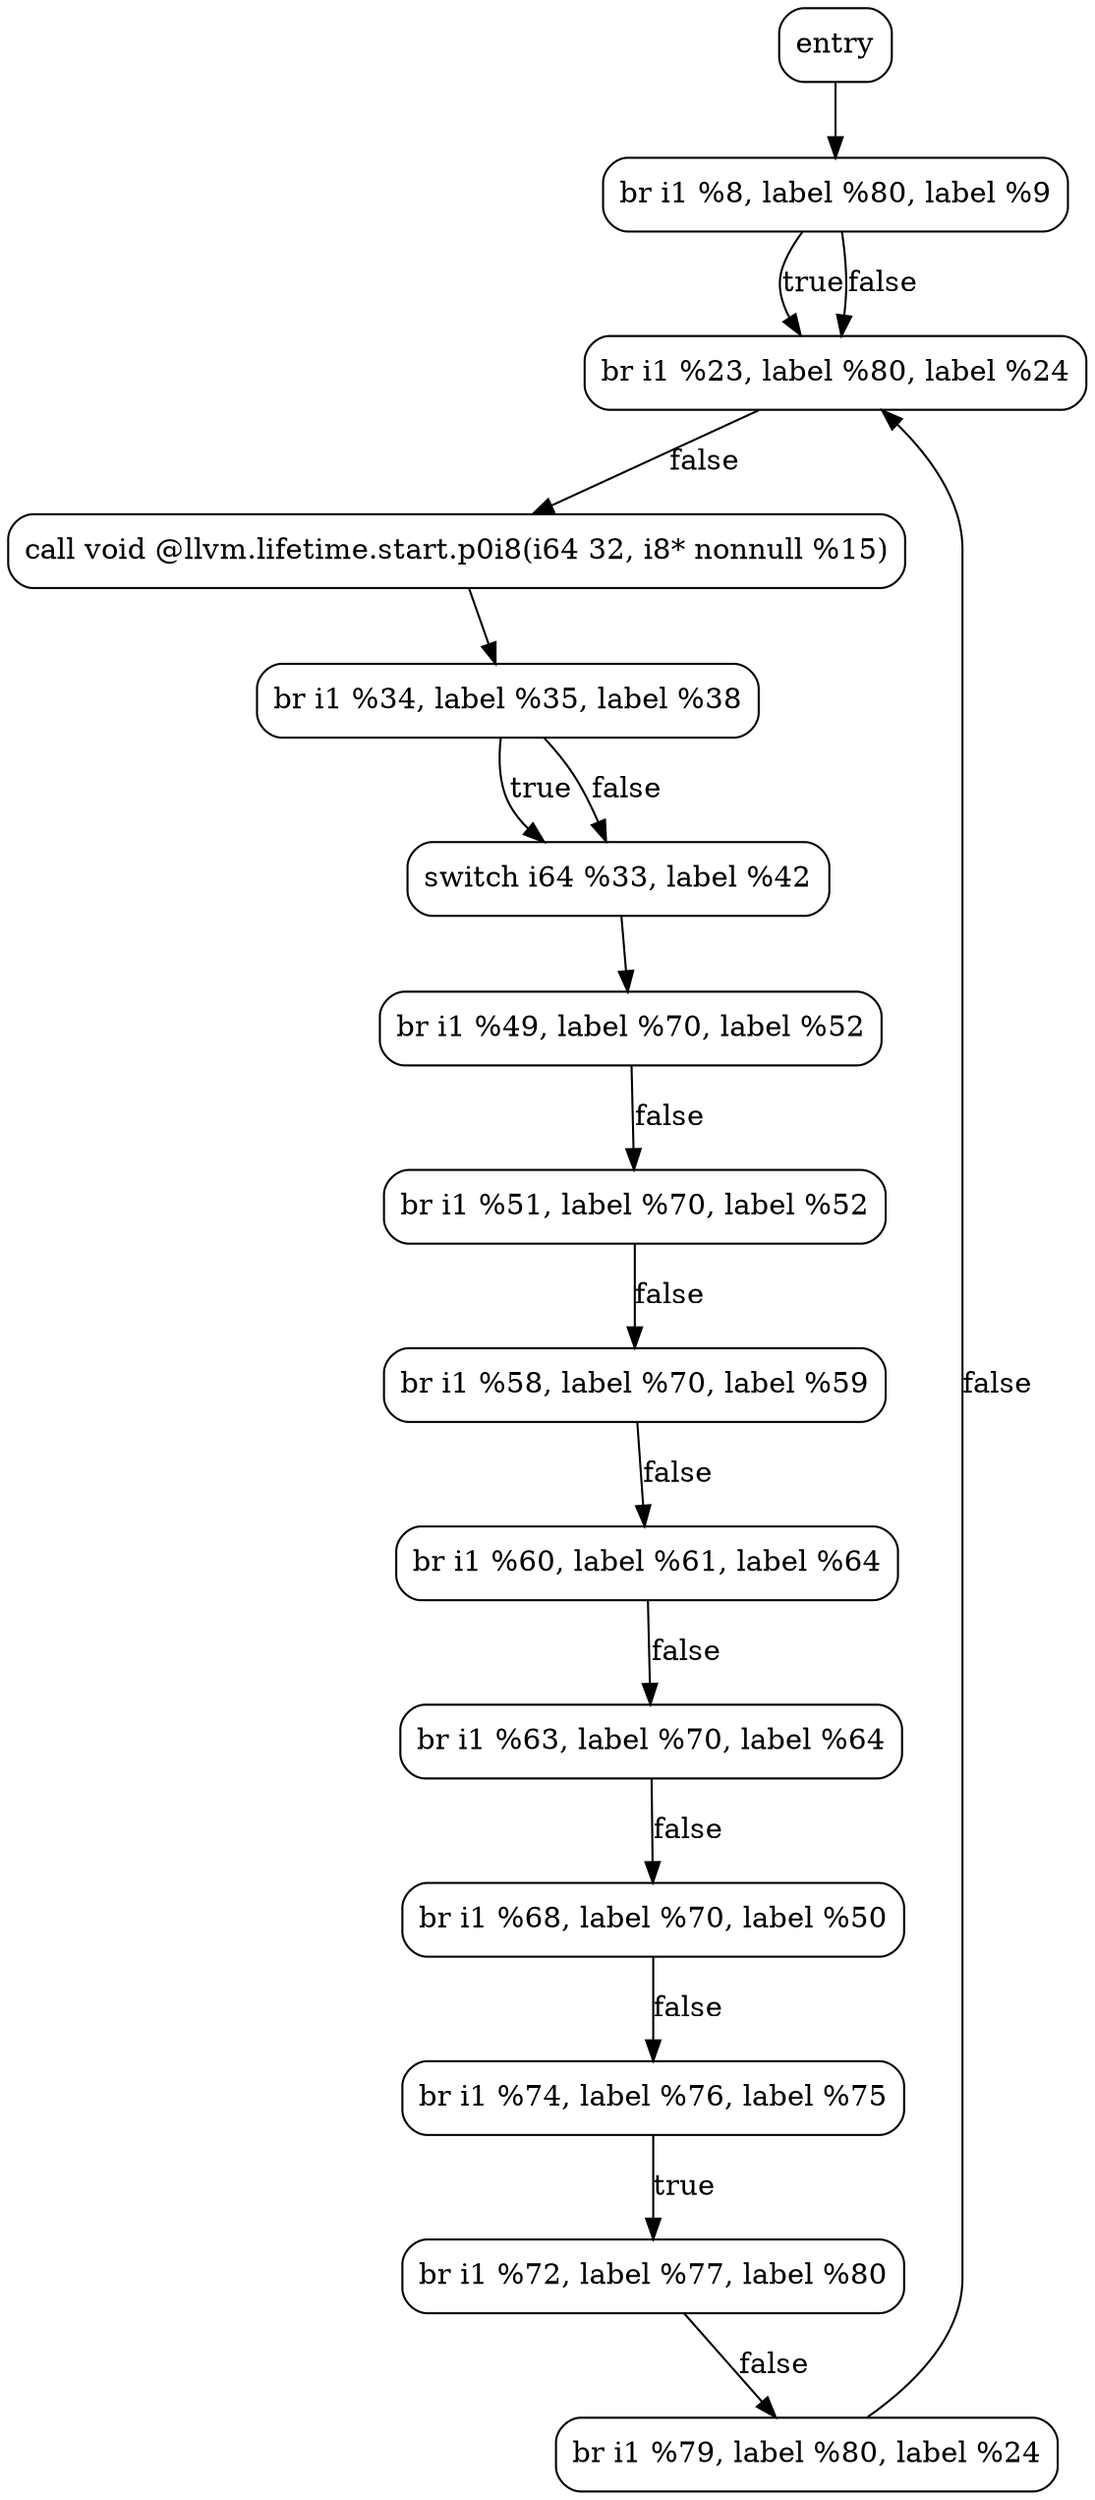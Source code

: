 digraph "Control Flow Graph" {
  node [shape=box, style="rounded"];
  entry;
  "br i1 %8, label %80, label %9";
  "br i1 %23, label %80, label %24";
  "call void @llvm.lifetime.start.p0i8(i64 32, i8* nonnull %15)";
  "br i1 %34, label %35, label %38";
  "switch i64 %33, label %42";
  "br i1 %49, label %70, label %52";
  "br i1 %51, label %70, label %52";
  "br i1 %58, label %70, label %59";
  "br i1 %60, label %61, label %64";
  "br i1 %63, label %70, label %64";
  "br i1 %68, label %70, label %50";
  "br i1 %74, label %76, label %75";
  "br i1 %72, label %77, label %80";
  "br i1 %79, label %80, label %24";

  entry -> "br i1 %8, label %80, label %9";
  "br i1 %8, label %80, label %9" -> "br i1 %23, label %80, label %24" [label="true"];
  "br i1 %8, label %80, label %9" -> "br i1 %23, label %80, label %24" [label="false"];
  "br i1 %23, label %80, label %24" -> "call void @llvm.lifetime.start.p0i8(i64 32, i8* nonnull %15)" [label="false"];
  "call void @llvm.lifetime.start.p0i8(i64 32, i8* nonnull %15)" -> "br i1 %34, label %35, label %38";
  "br i1 %34, label %35, label %38" -> "switch i64 %33, label %42" [label="true"];
  "br i1 %34, label %35, label %38" -> "switch i64 %33, label %42" [label="false"];
  "switch i64 %33, label %42" -> "br i1 %49, label %70, label %52";
  "br i1 %49, label %70, label %52" -> "br i1 %51, label %70, label %52" [label="false"];
  "br i1 %51, label %70, label %52" -> "br i1 %58, label %70, label %59" [label="false"];
  "br i1 %58, label %70, label %59" -> "br i1 %60, label %61, label %64" [label="false"];
  "br i1 %60, label %61, label %64" -> "br i1 %63, label %70, label %64" [label="false"];
  "br i1 %63, label %70, label %64" -> "br i1 %68, label %70, label %50" [label="false"];
  "br i1 %68, label %70, label %50" -> "br i1 %74, label %76, label %75" [label="false"];
  "br i1 %74, label %76, label %75" -> "br i1 %72, label %77, label %80" [label="true"];
  "br i1 %72, label %77, label %80" -> "br i1 %79, label %80, label %24" [label="false"];
  "br i1 %79, label %80, label %24" -> "br i1 %23, label %80, label %24" [label="false"];

}
